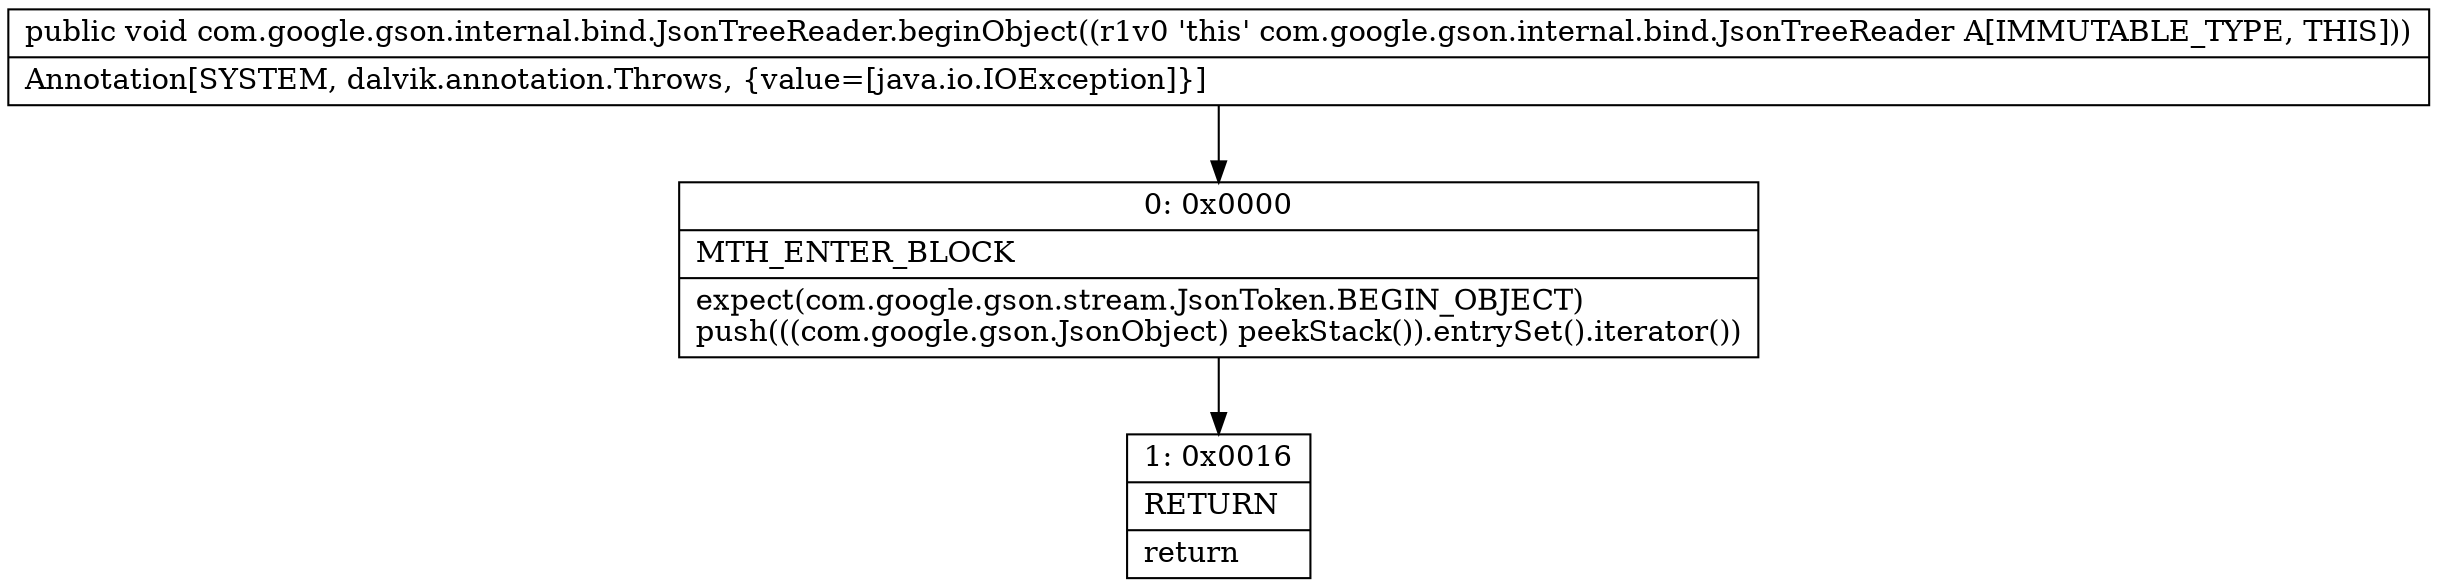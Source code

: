 digraph "CFG forcom.google.gson.internal.bind.JsonTreeReader.beginObject()V" {
Node_0 [shape=record,label="{0\:\ 0x0000|MTH_ENTER_BLOCK\l|expect(com.google.gson.stream.JsonToken.BEGIN_OBJECT)\lpush(((com.google.gson.JsonObject) peekStack()).entrySet().iterator())\l}"];
Node_1 [shape=record,label="{1\:\ 0x0016|RETURN\l|return\l}"];
MethodNode[shape=record,label="{public void com.google.gson.internal.bind.JsonTreeReader.beginObject((r1v0 'this' com.google.gson.internal.bind.JsonTreeReader A[IMMUTABLE_TYPE, THIS]))  | Annotation[SYSTEM, dalvik.annotation.Throws, \{value=[java.io.IOException]\}]\l}"];
MethodNode -> Node_0;
Node_0 -> Node_1;
}

